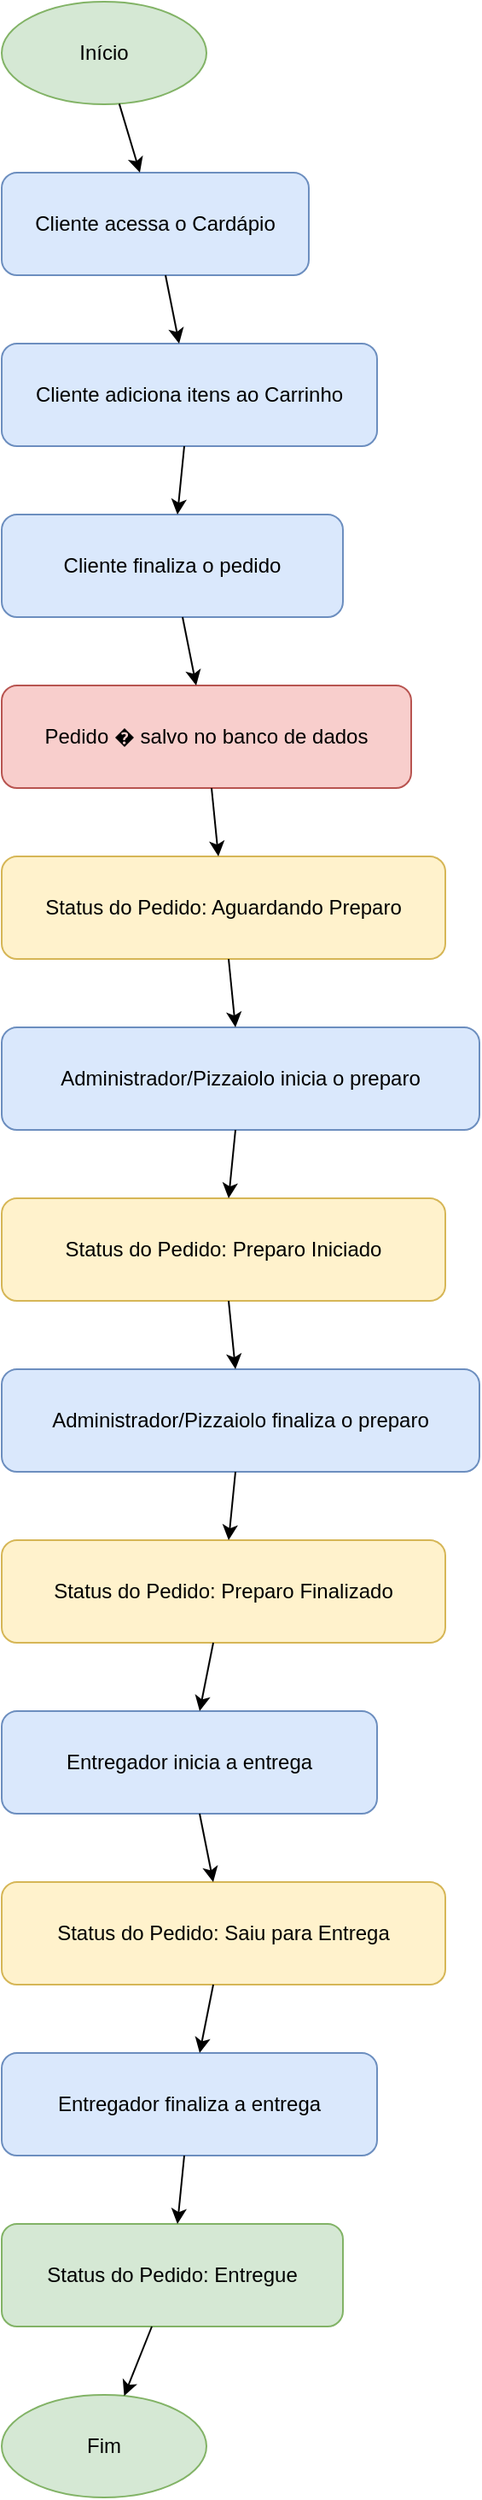 <mxfile version="26.2.14">
  <diagram name="Fluxo de Pedidos" id="47rkd78AoEOVVuxRobhu">
    <mxGraphModel dx="1273" dy="670" grid="0" gridSize="10" guides="1" tooltips="1" connect="1" arrows="1" fold="1" page="0" pageScale="1" pageWidth="827" pageHeight="1169" math="0" shadow="0">
      <root>
        <mxCell id="0" />
        <mxCell id="1" parent="0" />
        <mxCell id="892R9Tq6lqbX1a33o_tE-1" value="Início" style="ellipse;whiteSpace=wrap;html=1;fillColor=#d5e8d4;strokeColor=#82b366;" vertex="1" parent="1">
          <mxGeometry x="100" y="50" width="120" height="60" as="geometry" />
        </mxCell>
        <mxCell id="892R9Tq6lqbX1a33o_tE-2" value="Cliente acessa o Cardápio" style="rounded=1;whiteSpace=wrap;html=1;fillColor=#dae8fc;strokeColor=#6c8ebf;" vertex="1" parent="1">
          <mxGeometry x="100" y="150" width="180" height="60" as="geometry" />
        </mxCell>
        <mxCell id="892R9Tq6lqbX1a33o_tE-3" value="Cliente adiciona itens ao Carrinho" style="rounded=1;whiteSpace=wrap;html=1;fillColor=#dae8fc;strokeColor=#6c8ebf;" vertex="1" parent="1">
          <mxGeometry x="100" y="250" width="220" height="60" as="geometry" />
        </mxCell>
        <mxCell id="892R9Tq6lqbX1a33o_tE-4" value="Cliente finaliza o pedido" style="rounded=1;whiteSpace=wrap;html=1;fillColor=#dae8fc;strokeColor=#6c8ebf;" vertex="1" parent="1">
          <mxGeometry x="100" y="350" width="200" height="60" as="geometry" />
        </mxCell>
        <mxCell id="892R9Tq6lqbX1a33o_tE-5" value="Pedido � salvo no banco de dados" style="rounded=1;whiteSpace=wrap;html=1;fillColor=#f8cecc;strokeColor=#b85450;" vertex="1" parent="1">
          <mxGeometry x="100" y="450" width="240" height="60" as="geometry" />
        </mxCell>
        <mxCell id="892R9Tq6lqbX1a33o_tE-6" value="Status do Pedido: Aguardando Preparo" style="rounded=1;whiteSpace=wrap;html=1;fillColor=#fff2cc;strokeColor=#d6b656;" vertex="1" parent="1">
          <mxGeometry x="100" y="550" width="260" height="60" as="geometry" />
        </mxCell>
        <mxCell id="892R9Tq6lqbX1a33o_tE-7" value="Administrador/Pizzaiolo inicia o preparo" style="rounded=1;whiteSpace=wrap;html=1;fillColor=#dae8fc;strokeColor=#6c8ebf;" vertex="1" parent="1">
          <mxGeometry x="100" y="650" width="280" height="60" as="geometry" />
        </mxCell>
        <mxCell id="892R9Tq6lqbX1a33o_tE-8" value="Status do Pedido: Preparo Iniciado" style="rounded=1;whiteSpace=wrap;html=1;fillColor=#fff2cc;strokeColor=#d6b656;" vertex="1" parent="1">
          <mxGeometry x="100" y="750" width="260" height="60" as="geometry" />
        </mxCell>
        <mxCell id="892R9Tq6lqbX1a33o_tE-9" value="Administrador/Pizzaiolo finaliza o preparo" style="rounded=1;whiteSpace=wrap;html=1;fillColor=#dae8fc;strokeColor=#6c8ebf;" vertex="1" parent="1">
          <mxGeometry x="100" y="850" width="280" height="60" as="geometry" />
        </mxCell>
        <mxCell id="892R9Tq6lqbX1a33o_tE-10" value="Status do Pedido: Preparo Finalizado" style="rounded=1;whiteSpace=wrap;html=1;fillColor=#fff2cc;strokeColor=#d6b656;" vertex="1" parent="1">
          <mxGeometry x="100" y="950" width="260" height="60" as="geometry" />
        </mxCell>
        <mxCell id="892R9Tq6lqbX1a33o_tE-11" value="Entregador inicia a entrega" style="rounded=1;whiteSpace=wrap;html=1;fillColor=#dae8fc;strokeColor=#6c8ebf;" vertex="1" parent="1">
          <mxGeometry x="100" y="1050" width="220" height="60" as="geometry" />
        </mxCell>
        <mxCell id="892R9Tq6lqbX1a33o_tE-12" value="Status do Pedido: Saiu para Entrega" style="rounded=1;whiteSpace=wrap;html=1;fillColor=#fff2cc;strokeColor=#d6b656;" vertex="1" parent="1">
          <mxGeometry x="100" y="1150" width="260" height="60" as="geometry" />
        </mxCell>
        <mxCell id="892R9Tq6lqbX1a33o_tE-13" value="Entregador finaliza a entrega" style="rounded=1;whiteSpace=wrap;html=1;fillColor=#dae8fc;strokeColor=#6c8ebf;" vertex="1" parent="1">
          <mxGeometry x="100" y="1250" width="220" height="60" as="geometry" />
        </mxCell>
        <mxCell id="892R9Tq6lqbX1a33o_tE-14" value="Status do Pedido: Entregue" style="rounded=1;whiteSpace=wrap;html=1;fillColor=#d5e8d4;strokeColor=#82b366;" vertex="1" parent="1">
          <mxGeometry x="100" y="1350" width="200" height="60" as="geometry" />
        </mxCell>
        <mxCell id="892R9Tq6lqbX1a33o_tE-15" value="Fim" style="ellipse;whiteSpace=wrap;html=1;fillColor=#d5e8d4;strokeColor=#82b366;" vertex="1" parent="1">
          <mxGeometry x="100" y="1450" width="120" height="60" as="geometry" />
        </mxCell>
        <mxCell id="892R9Tq6lqbX1a33o_tE-16" edge="1" parent="1" source="892R9Tq6lqbX1a33o_tE-1" target="892R9Tq6lqbX1a33o_tE-2">
          <mxGeometry relative="1" as="geometry" />
        </mxCell>
        <mxCell id="892R9Tq6lqbX1a33o_tE-17" edge="1" parent="1" source="892R9Tq6lqbX1a33o_tE-2" target="892R9Tq6lqbX1a33o_tE-3">
          <mxGeometry relative="1" as="geometry" />
        </mxCell>
        <mxCell id="892R9Tq6lqbX1a33o_tE-18" edge="1" parent="1" source="892R9Tq6lqbX1a33o_tE-3" target="892R9Tq6lqbX1a33o_tE-4">
          <mxGeometry relative="1" as="geometry" />
        </mxCell>
        <mxCell id="892R9Tq6lqbX1a33o_tE-19" edge="1" parent="1" source="892R9Tq6lqbX1a33o_tE-4" target="892R9Tq6lqbX1a33o_tE-5">
          <mxGeometry relative="1" as="geometry" />
        </mxCell>
        <mxCell id="892R9Tq6lqbX1a33o_tE-20" edge="1" parent="1" source="892R9Tq6lqbX1a33o_tE-5" target="892R9Tq6lqbX1a33o_tE-6">
          <mxGeometry relative="1" as="geometry" />
        </mxCell>
        <mxCell id="892R9Tq6lqbX1a33o_tE-21" edge="1" parent="1" source="892R9Tq6lqbX1a33o_tE-6" target="892R9Tq6lqbX1a33o_tE-7">
          <mxGeometry relative="1" as="geometry" />
        </mxCell>
        <mxCell id="892R9Tq6lqbX1a33o_tE-22" edge="1" parent="1" source="892R9Tq6lqbX1a33o_tE-7" target="892R9Tq6lqbX1a33o_tE-8">
          <mxGeometry relative="1" as="geometry" />
        </mxCell>
        <mxCell id="892R9Tq6lqbX1a33o_tE-23" edge="1" parent="1" source="892R9Tq6lqbX1a33o_tE-8" target="892R9Tq6lqbX1a33o_tE-9">
          <mxGeometry relative="1" as="geometry" />
        </mxCell>
        <mxCell id="892R9Tq6lqbX1a33o_tE-24" edge="1" parent="1" source="892R9Tq6lqbX1a33o_tE-9" target="892R9Tq6lqbX1a33o_tE-10">
          <mxGeometry relative="1" as="geometry" />
        </mxCell>
        <mxCell id="892R9Tq6lqbX1a33o_tE-25" edge="1" parent="1" source="892R9Tq6lqbX1a33o_tE-10" target="892R9Tq6lqbX1a33o_tE-11">
          <mxGeometry relative="1" as="geometry" />
        </mxCell>
        <mxCell id="892R9Tq6lqbX1a33o_tE-26" edge="1" parent="1" source="892R9Tq6lqbX1a33o_tE-11" target="892R9Tq6lqbX1a33o_tE-12">
          <mxGeometry relative="1" as="geometry" />
        </mxCell>
        <mxCell id="892R9Tq6lqbX1a33o_tE-27" edge="1" parent="1" source="892R9Tq6lqbX1a33o_tE-12" target="892R9Tq6lqbX1a33o_tE-13">
          <mxGeometry relative="1" as="geometry" />
        </mxCell>
        <mxCell id="892R9Tq6lqbX1a33o_tE-28" edge="1" parent="1" source="892R9Tq6lqbX1a33o_tE-13" target="892R9Tq6lqbX1a33o_tE-14">
          <mxGeometry relative="1" as="geometry" />
        </mxCell>
        <mxCell id="892R9Tq6lqbX1a33o_tE-29" edge="1" parent="1" source="892R9Tq6lqbX1a33o_tE-14" target="892R9Tq6lqbX1a33o_tE-15">
          <mxGeometry relative="1" as="geometry" />
        </mxCell>
      </root>
    </mxGraphModel>
  </diagram>
</mxfile>
